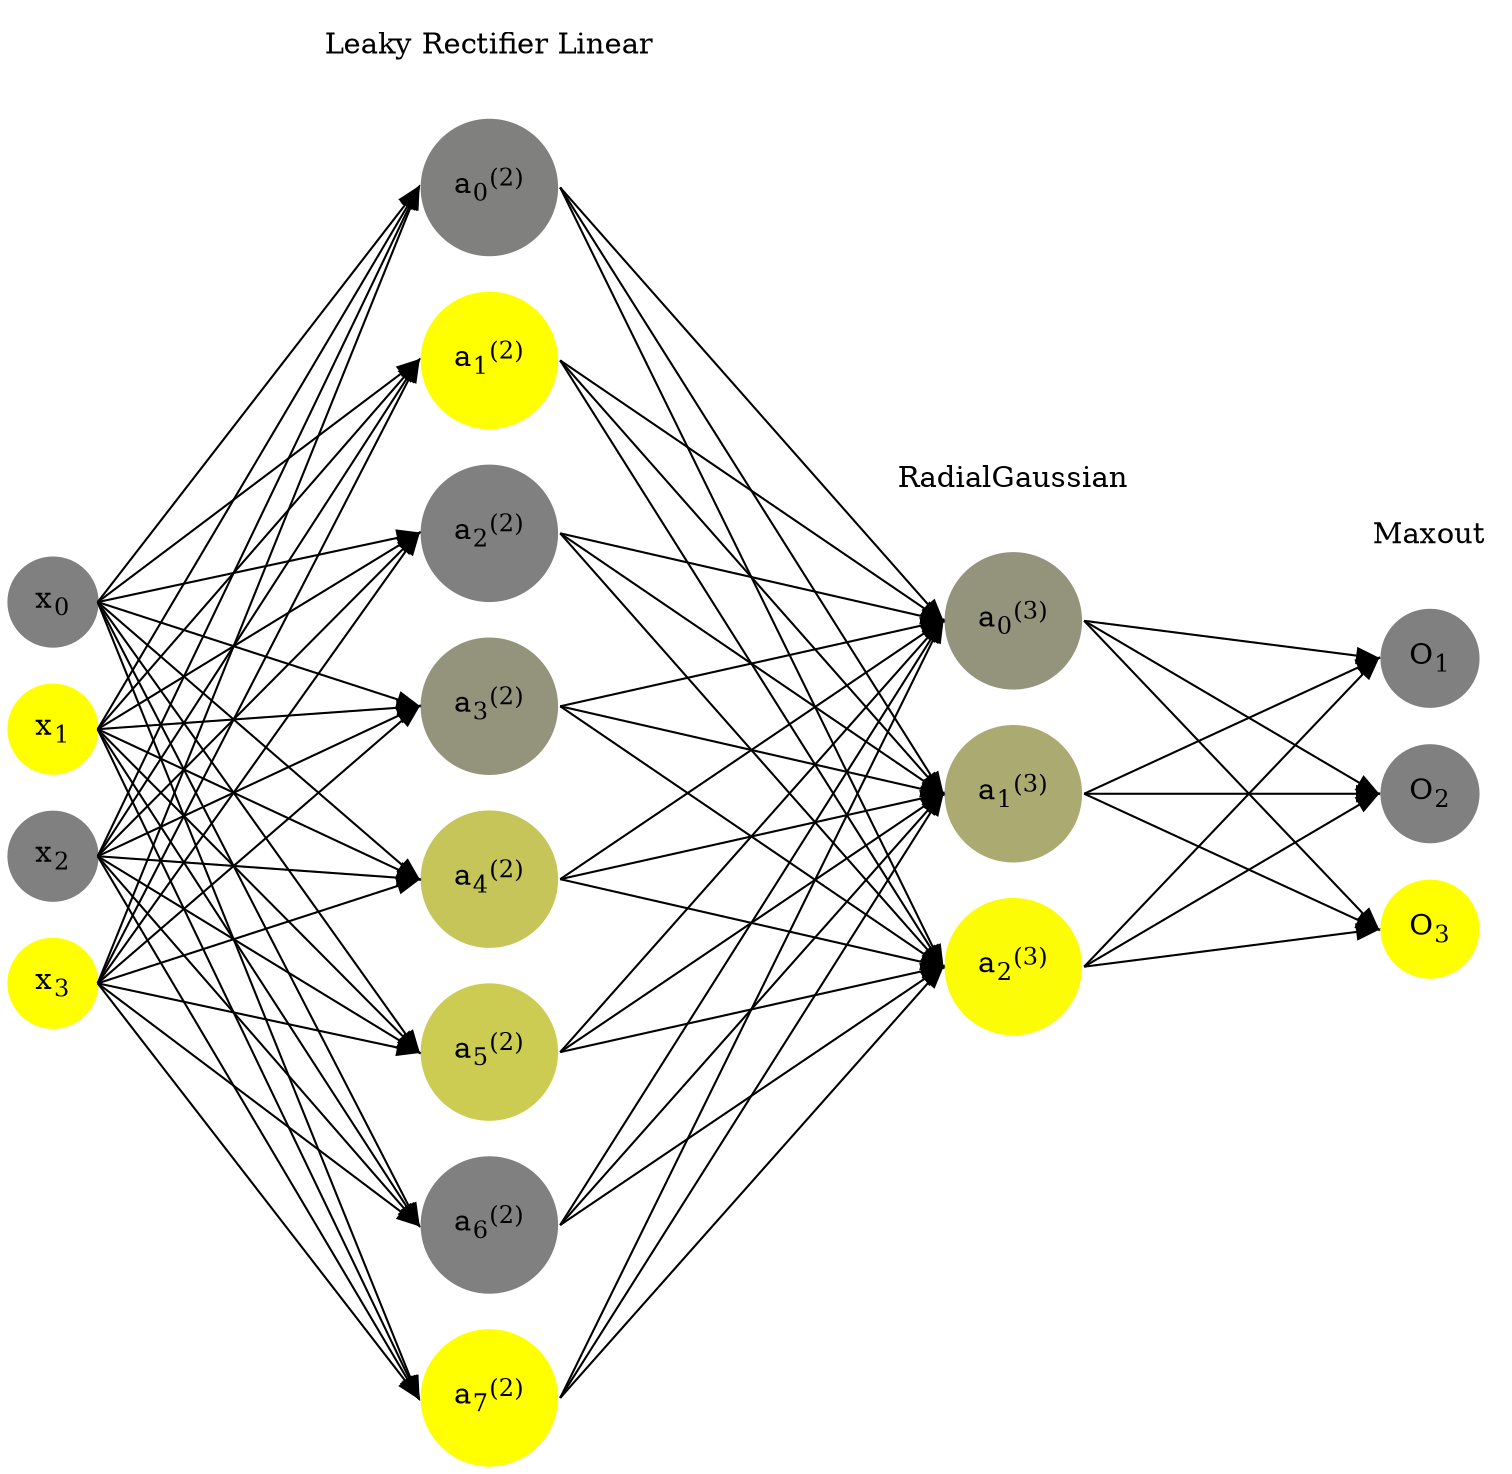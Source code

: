 digraph G {
	rankdir = LR;
	splines=false;
	edge[style=invis];
	ranksep= 1.4;
	{
	node [shape=circle, color="0.1667, 0.0, 0.5", style=filled, fillcolor="0.1667, 0.0, 0.5"];
	x0 [label=<x<sub>0</sub>>];
	}
	{
	node [shape=circle, color="0.1667, 1.0, 1.0", style=filled, fillcolor="0.1667, 1.0, 1.0"];
	x1 [label=<x<sub>1</sub>>];
	}
	{
	node [shape=circle, color="0.1667, 0.0, 0.5", style=filled, fillcolor="0.1667, 0.0, 0.5"];
	x2 [label=<x<sub>2</sub>>];
	}
	{
	node [shape=circle, color="0.1667, 1.0, 1.0", style=filled, fillcolor="0.1667, 1.0, 1.0"];
	x3 [label=<x<sub>3</sub>>];
	}
	{
	node [shape=circle, color="0.1667, 0.000350, 0.500175", style=filled, fillcolor="0.1667, 0.000350, 0.500175"];
	a02 [label=<a<sub>0</sub><sup>(2)</sup>>];
	}
	{
	node [shape=circle, color="0.1667, 1.904742, 1.452371", style=filled, fillcolor="0.1667, 1.904742, 1.452371"];
	a12 [label=<a<sub>1</sub><sup>(2)</sup>>];
	}
	{
	node [shape=circle, color="0.1667, 0.000709, 0.500355", style=filled, fillcolor="0.1667, 0.000709, 0.500355"];
	a22 [label=<a<sub>2</sub><sup>(2)</sup>>];
	}
	{
	node [shape=circle, color="0.1667, 0.159807, 0.579903", style=filled, fillcolor="0.1667, 0.159807, 0.579903"];
	a32 [label=<a<sub>3</sub><sup>(2)</sup>>];
	}
	{
	node [shape=circle, color="0.1667, 0.540521, 0.770260", style=filled, fillcolor="0.1667, 0.540521, 0.770260"];
	a42 [label=<a<sub>4</sub><sup>(2)</sup>>];
	}
	{
	node [shape=circle, color="0.1667, 0.599431, 0.799715", style=filled, fillcolor="0.1667, 0.599431, 0.799715"];
	a52 [label=<a<sub>5</sub><sup>(2)</sup>>];
	}
	{
	node [shape=circle, color="0.1667, 0.000051, 0.500026", style=filled, fillcolor="0.1667, 0.000051, 0.500026"];
	a62 [label=<a<sub>6</sub><sup>(2)</sup>>];
	}
	{
	node [shape=circle, color="0.1667, 1.106816, 1.053408", style=filled, fillcolor="0.1667, 1.106816, 1.053408"];
	a72 [label=<a<sub>7</sub><sup>(2)</sup>>];
	}
	{
	node [shape=circle, color="0.1667, 0.162485, 0.581243", style=filled, fillcolor="0.1667, 0.162485, 0.581243"];
	a03 [label=<a<sub>0</sub><sup>(3)</sup>>];
	}
	{
	node [shape=circle, color="0.1667, 0.330750, 0.665375", style=filled, fillcolor="0.1667, 0.330750, 0.665375"];
	a13 [label=<a<sub>1</sub><sup>(3)</sup>>];
	}
	{
	node [shape=circle, color="0.1667, 0.971814, 0.985907", style=filled, fillcolor="0.1667, 0.971814, 0.985907"];
	a23 [label=<a<sub>2</sub><sup>(3)</sup>>];
	}
	{
	node [shape=circle, color="0.1667, 0.0, 0.5", style=filled, fillcolor="0.1667, 0.0, 0.5"];
	O1 [label=<O<sub>1</sub>>];
	}
	{
	node [shape=circle, color="0.1667, 0.0, 0.5", style=filled, fillcolor="0.1667, 0.0, 0.5"];
	O2 [label=<O<sub>2</sub>>];
	}
	{
	node [shape=circle, color="0.1667, 1.0, 1.0", style=filled, fillcolor="0.1667, 1.0, 1.0"];
	O3 [label=<O<sub>3</sub>>];
	}
	{
	rank=same;
	x0->x1->x2->x3;
	}
	{
	rank=same;
	a02->a12->a22->a32->a42->a52->a62->a72;
	}
	{
	rank=same;
	a03->a13->a23;
	}
	{
	rank=same;
	O1->O2->O3;
	}
	l1 [shape=plaintext,label="Leaky Rectifier Linear"];
	l1->a02;
	{rank=same; l1;a02};
	l2 [shape=plaintext,label="RadialGaussian"];
	l2->a03;
	{rank=same; l2;a03};
	l3 [shape=plaintext,label="Maxout"];
	l3->O1;
	{rank=same; l3;O1};
edge[style=solid, tailport=e, headport=w];
	{x0;x1;x2;x3} -> {a02;a12;a22;a32;a42;a52;a62;a72};
	{a02;a12;a22;a32;a42;a52;a62;a72} -> {a03;a13;a23};
	{a03;a13;a23} -> {O1,O2,O3};
}